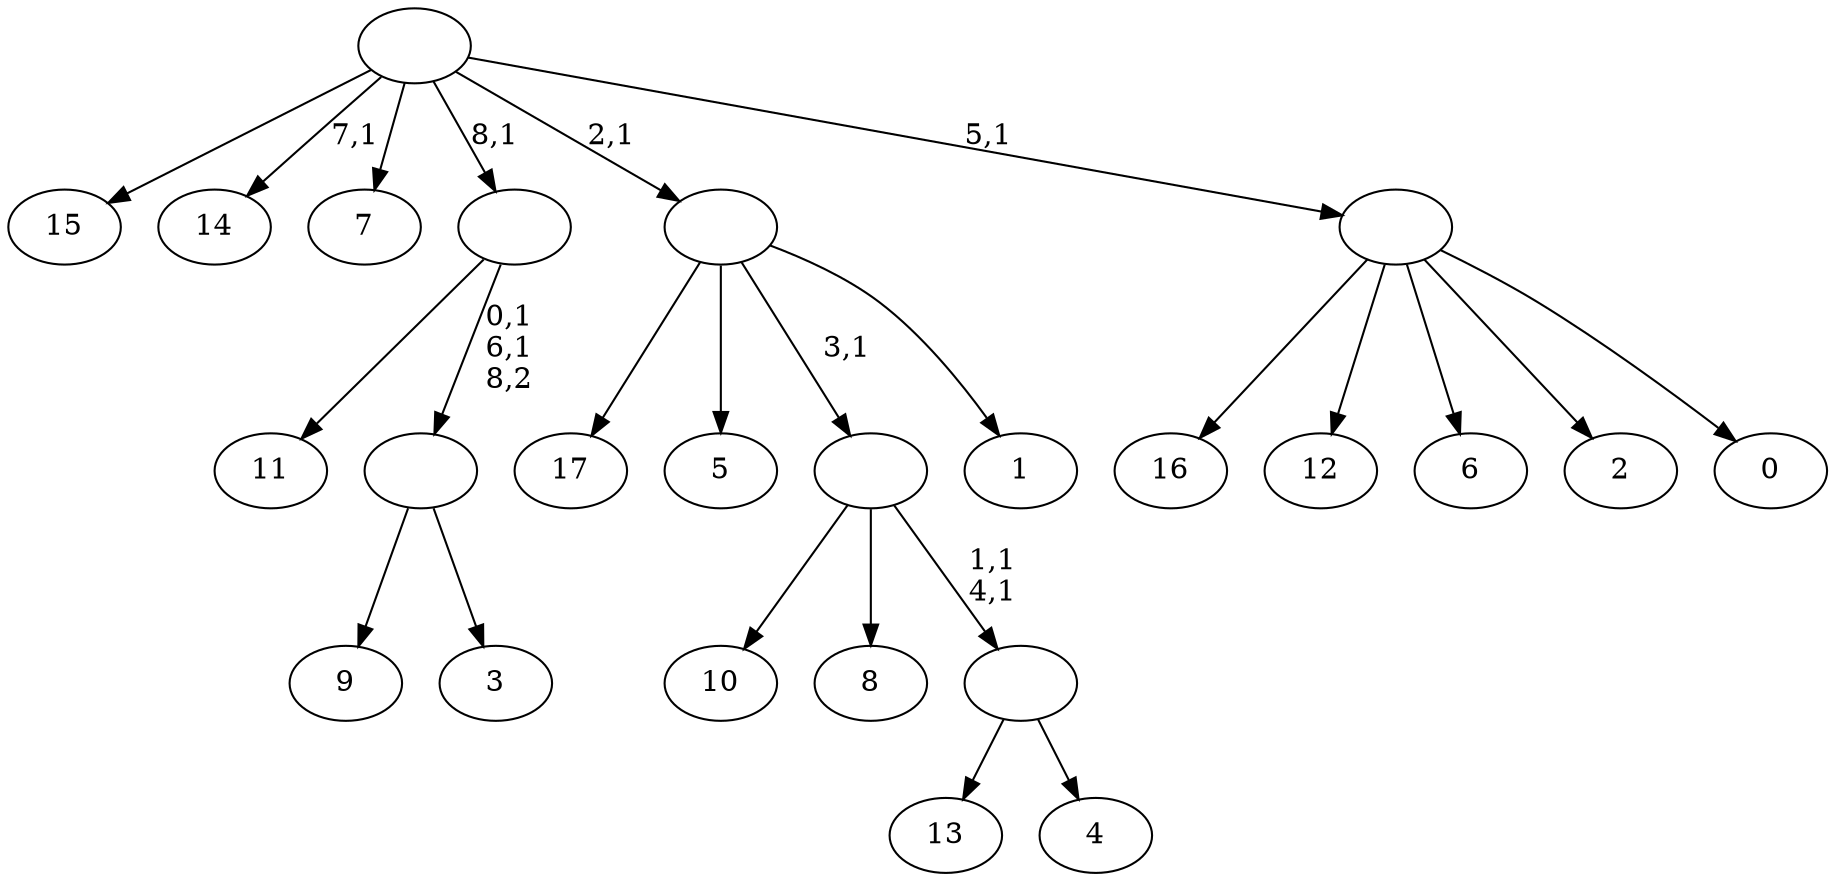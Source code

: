digraph T {
	27 [label="17"]
	26 [label="16"]
	25 [label="15"]
	24 [label="14"]
	22 [label="13"]
	21 [label="12"]
	20 [label="11"]
	19 [label="10"]
	18 [label="9"]
	17 [label="8"]
	16 [label="7"]
	15 [label="6"]
	14 [label="5"]
	13 [label="4"]
	12 [label=""]
	10 [label=""]
	9 [label="3"]
	8 [label=""]
	6 [label=""]
	5 [label="2"]
	4 [label="1"]
	3 [label=""]
	2 [label="0"]
	1 [label=""]
	0 [label=""]
	12 -> 22 [label=""]
	12 -> 13 [label=""]
	10 -> 12 [label="1,1\n4,1"]
	10 -> 19 [label=""]
	10 -> 17 [label=""]
	8 -> 18 [label=""]
	8 -> 9 [label=""]
	6 -> 8 [label="0,1\n6,1\n8,2"]
	6 -> 20 [label=""]
	3 -> 27 [label=""]
	3 -> 14 [label=""]
	3 -> 10 [label="3,1"]
	3 -> 4 [label=""]
	1 -> 26 [label=""]
	1 -> 21 [label=""]
	1 -> 15 [label=""]
	1 -> 5 [label=""]
	1 -> 2 [label=""]
	0 -> 24 [label="7,1"]
	0 -> 25 [label=""]
	0 -> 16 [label=""]
	0 -> 6 [label="8,1"]
	0 -> 3 [label="2,1"]
	0 -> 1 [label="5,1"]
}
